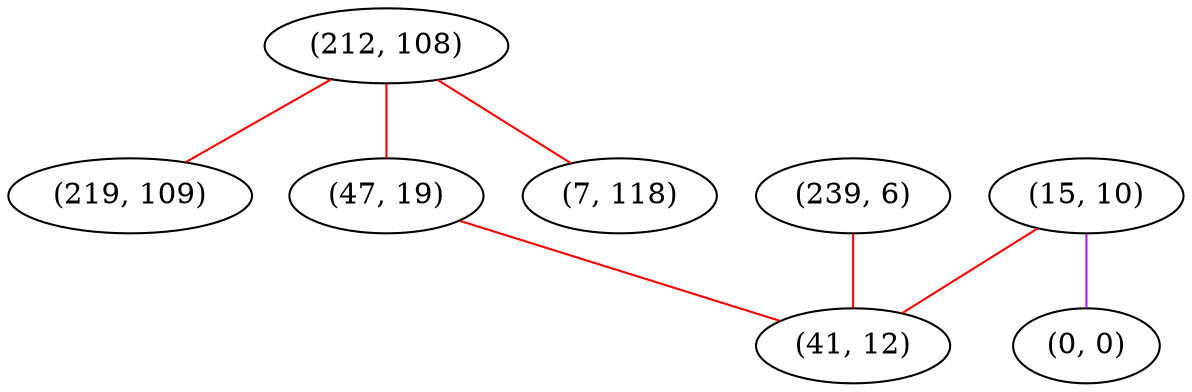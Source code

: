 graph "" {
"(212, 108)";
"(15, 10)";
"(219, 109)";
"(239, 6)";
"(0, 0)";
"(47, 19)";
"(7, 118)";
"(41, 12)";
"(212, 108)" -- "(47, 19)"  [color=red, key=0, weight=1];
"(212, 108)" -- "(7, 118)"  [color=red, key=0, weight=1];
"(212, 108)" -- "(219, 109)"  [color=red, key=0, weight=1];
"(15, 10)" -- "(0, 0)"  [color=purple, key=0, weight=4];
"(15, 10)" -- "(41, 12)"  [color=red, key=0, weight=1];
"(239, 6)" -- "(41, 12)"  [color=red, key=0, weight=1];
"(47, 19)" -- "(41, 12)"  [color=red, key=0, weight=1];
}
